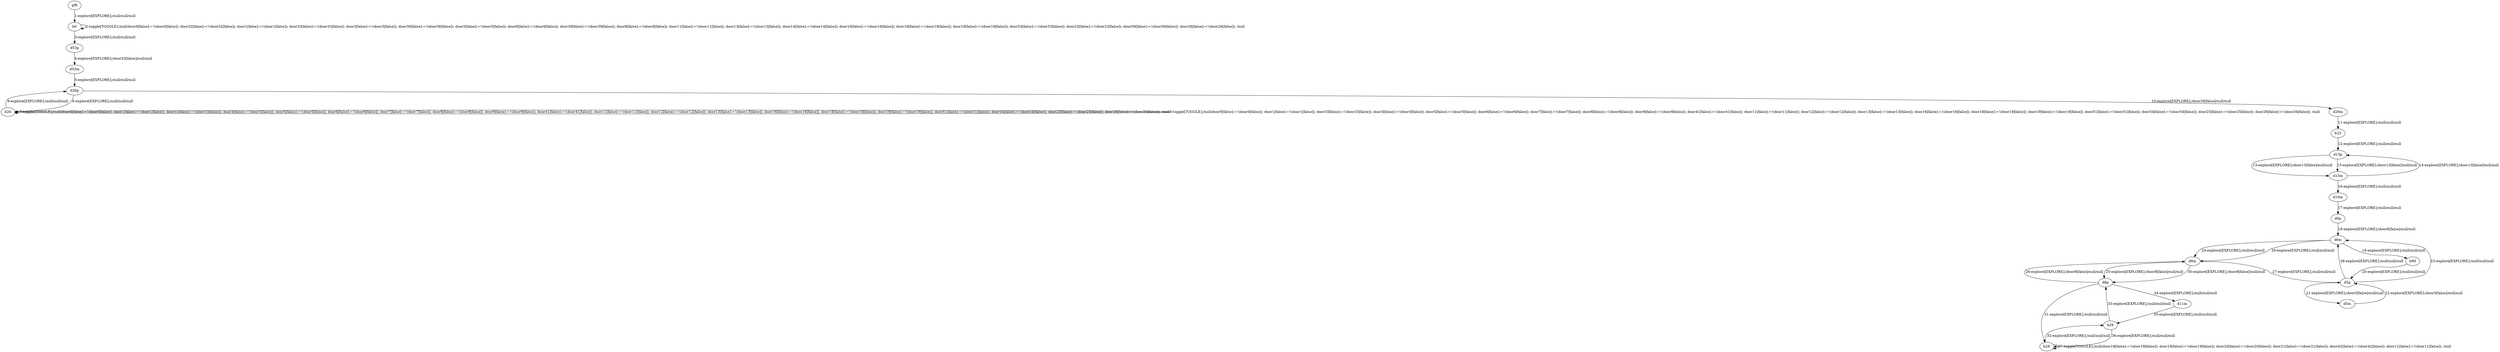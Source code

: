 # Total number of goals covered by this test: 1
# d13m --> d13p

digraph g {
"gf8" -> "b0" [label = "1-explore[EXPLORE];/null/null/null"];
"b0" -> "b0" [label = "2-toggle[TOGGLE];/null/door0[false]:=!(door0[false]); door32[false]:=!(door32[false]); door1[false]:=!(door1[false]); door33[false]:=!(door33[false]); door3[false]:=!(door3[false]); door36[false]:=!(door36[false]); door5[false]:=!(door5[false]); door6[false]:=!(door6[false]); door39[false]:=!(door39[false]); door8[false]:=!(door8[false]); door11[false]:=!(door11[false]); door13[false]:=!(door13[false]); door14[false]:=!(door14[false]); door16[false]:=!(door16[false]); door18[false]:=!(door18[false]); door19[false]:=!(door19[false]); door53[false]:=!(door53[false]); door23[false]:=!(door23[false]); door56[false]:=!(door56[false]); door26[false]:=!(door26[false]); /null"];
"b0" -> "d53p" [label = "3-explore[EXPLORE];/null/null/null"];
"d53p" -> "d53m" [label = "4-explore[EXPLORE];/door53[false]/null/null"];
"d53m" -> "d26p" [label = "5-explore[EXPLORE];/null/null/null"];
"d26p" -> "b26" [label = "6-explore[EXPLORE];/null/null/null"];
"b26" -> "b26" [label = "7-toggle[TOGGLE];/null/door0[false]:=!(door0[false]); door1[false]:=!(door1[false]); door33[false]:=!(door33[false]); door3[false]:=!(door3[false]); door5[false]:=!(door5[false]); door6[false]:=!(door6[false]); door7[false]:=!(door7[false]); door8[false]:=!(door8[false]); door9[false]:=!(door9[false]); door41[false]:=!(door41[false]); door11[false]:=!(door11[false]); door12[false]:=!(door12[false]); door13[false]:=!(door13[false]); door16[false]:=!(door16[false]); door18[false]:=!(door18[false]); door19[false]:=!(door19[false]); door51[false]:=!(door51[false]); door54[false]:=!(door54[false]); door25[false]:=!(door25[false]); door26[false]:=!(door26[false]); /null"];
"b26" -> "b26" [label = "8-toggle[TOGGLE];/null/door0[false]:=!(door0[false]); door1[false]:=!(door1[false]); door33[false]:=!(door33[false]); door3[false]:=!(door3[false]); door5[false]:=!(door5[false]); door6[false]:=!(door6[false]); door7[false]:=!(door7[false]); door8[false]:=!(door8[false]); door9[false]:=!(door9[false]); door41[false]:=!(door41[false]); door11[false]:=!(door11[false]); door12[false]:=!(door12[false]); door13[false]:=!(door13[false]); door16[false]:=!(door16[false]); door18[false]:=!(door18[false]); door19[false]:=!(door19[false]); door51[false]:=!(door51[false]); door54[false]:=!(door54[false]); door25[false]:=!(door25[false]); door26[false]:=!(door26[false]); /null"];
"b26" -> "d26p" [label = "9-explore[EXPLORE];/null/null/null"];
"d26p" -> "d26m" [label = "10-explore[EXPLORE];/door26[false]/null/null"];
"d26m" -> "b23" [label = "11-explore[EXPLORE];/null/null/null"];
"b23" -> "d13p" [label = "12-explore[EXPLORE];/null/null/null"];
"d13p" -> "d13m" [label = "13-explore[EXPLORE];/door13[false]/null/null"];
"d13m" -> "d13p" [label = "14-explore[EXPLORE];/door13[false]/null/null"];
"d13p" -> "d13m" [label = "15-explore[EXPLORE];/door13[false]/null/null"];
"d13m" -> "d10m" [label = "16-explore[EXPLORE];/null/null/null"];
"d10m" -> "d6p" [label = "17-explore[EXPLORE];/null/null/null"];
"d6p" -> "d6m" [label = "18-explore[EXPLORE];/door6[false]/null/null"];
"d6m" -> "b99" [label = "19-explore[EXPLORE];/null/null/null"];
"b99" -> "d5p" [label = "20-explore[EXPLORE];/null/null/null"];
"d5p" -> "d5m" [label = "21-explore[EXPLORE];/door5[false]/null/null"];
"d5m" -> "d5p" [label = "22-explore[EXPLORE];/door5[false]/null/null"];
"d5p" -> "d6m" [label = "23-explore[EXPLORE];/null/null/null"];
"d6m" -> "d8m" [label = "24-explore[EXPLORE];/null/null/null"];
"d8m" -> "d8p" [label = "25-explore[EXPLORE];/door8[false]/null/null"];
"d8p" -> "d8m" [label = "26-explore[EXPLORE];/door8[false]/null/null"];
"d8m" -> "d5p" [label = "27-explore[EXPLORE];/null/null/null"];
"d5p" -> "d6m" [label = "28-explore[EXPLORE];/null/null/null"];
"d6m" -> "d8m" [label = "29-explore[EXPLORE];/null/null/null"];
"d8m" -> "d8p" [label = "30-explore[EXPLORE];/door8[false]/null/null"];
"d8p" -> "b28" [label = "31-explore[EXPLORE];/null/null/null"];
"b28" -> "b29" [label = "32-explore[EXPLORE];/null/null/null"];
"b29" -> "d8p" [label = "33-explore[EXPLORE];/null/null/null"];
"d8p" -> "d11m" [label = "34-explore[EXPLORE];/null/null/null"];
"d11m" -> "b29" [label = "35-explore[EXPLORE];/null/null/null"];
"b29" -> "b28" [label = "36-explore[EXPLORE];/null/null/null"];
"b28" -> "b28" [label = "37-toggle[TOGGLE];/null/door18[false]:=!(door18[false]); door19[false]:=!(door19[false]); door20[false]:=!(door20[false]); door21[false]:=!(door21[false]); door42[false]:=!(door42[false]); door11[false]:=!(door11[false]); /null"];
}